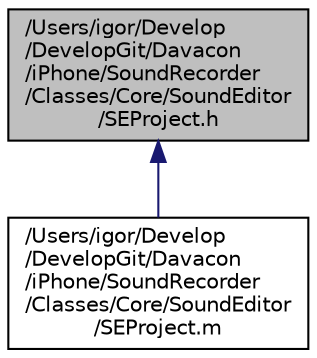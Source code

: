 digraph "/Users/igor/Develop/DevelopGit/Davacon/iPhone/SoundRecorder/Classes/Core/SoundEditor/SEProject.h"
{
  edge [fontname="Helvetica",fontsize="10",labelfontname="Helvetica",labelfontsize="10"];
  node [fontname="Helvetica",fontsize="10",shape=record];
  Node1 [label="/Users/igor/Develop\l/DevelopGit/Davacon\l/iPhone/SoundRecorder\l/Classes/Core/SoundEditor\l/SEProject.h",height=0.2,width=0.4,color="black", fillcolor="grey75", style="filled" fontcolor="black"];
  Node1 -> Node2 [dir="back",color="midnightblue",fontsize="10",style="solid"];
  Node2 [label="/Users/igor/Develop\l/DevelopGit/Davacon\l/iPhone/SoundRecorder\l/Classes/Core/SoundEditor\l/SEProject.m",height=0.2,width=0.4,color="black", fillcolor="white", style="filled",URL="$_s_e_project_8m.html"];
}
